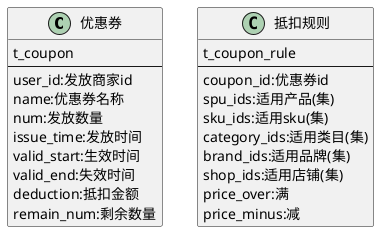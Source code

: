 @startuml


class 优惠券 {
    t_coupon
--
    user_id:发放商家id
    name:优惠券名称
    num:发放数量
    issue_time:发放时间
    valid_start:生效时间
    valid_end:失效时间
    deduction:抵扣金额
    remain_num:剩余数量
}

class 抵扣规则 {
    t_coupon_rule
--
    coupon_id:优惠券id
    spu_ids:适用产品(集)
    sku_ids:适用sku(集)
    category_ids:适用类目(集)
    brand_ids:适用品牌(集)
    shop_ids:适用店铺(集)
    price_over:满
    price_minus:减
}


@enduml

